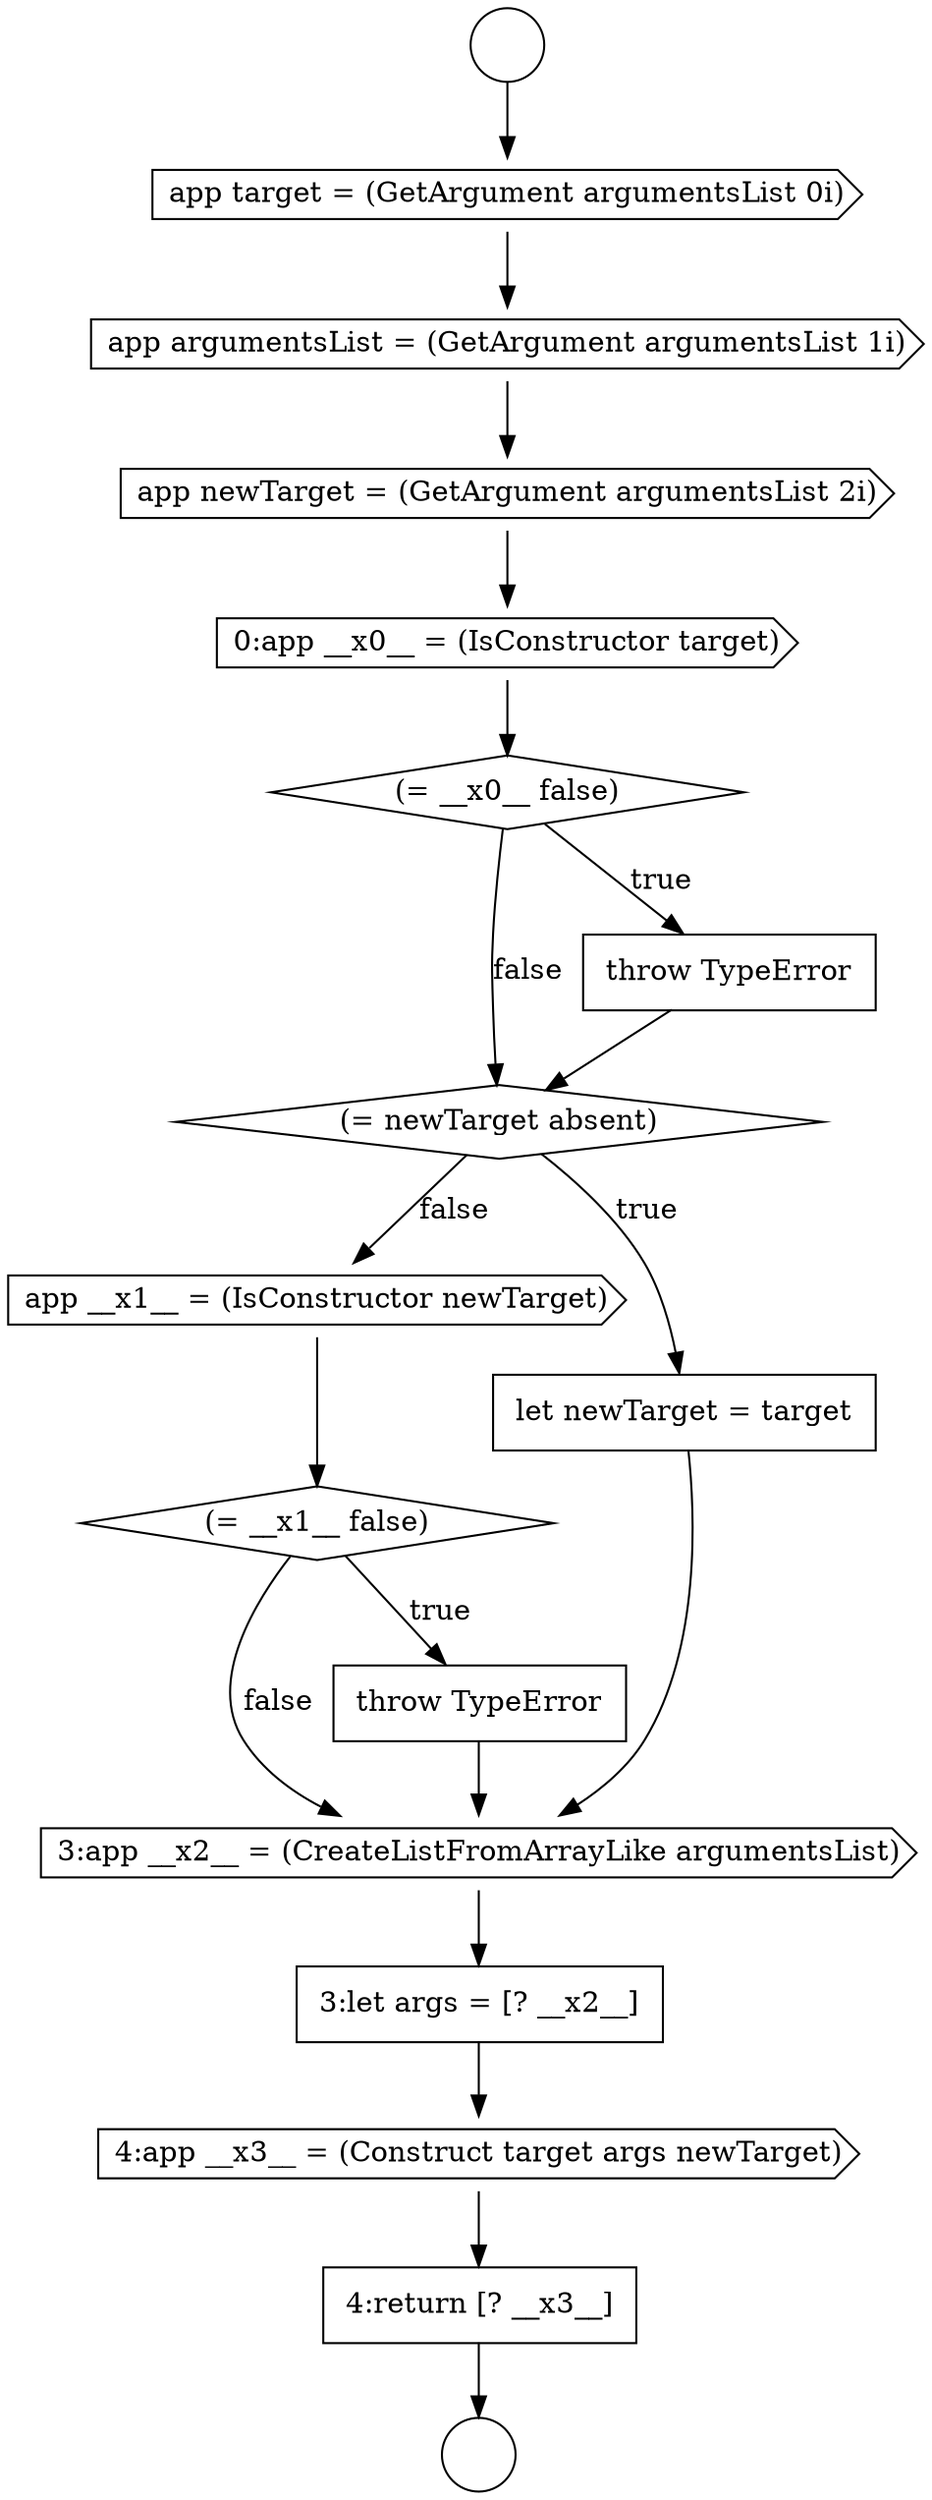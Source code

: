 digraph {
  node15859 [shape=diamond, label=<<font color="black">(= __x0__ false)</font>> color="black" fillcolor="white" style=filled]
  node15863 [shape=cds, label=<<font color="black">app __x1__ = (IsConstructor newTarget)</font>> color="black" fillcolor="white" style=filled]
  node15866 [shape=cds, label=<<font color="black">3:app __x2__ = (CreateListFromArrayLike argumentsList)</font>> color="black" fillcolor="white" style=filled]
  node15856 [shape=cds, label=<<font color="black">app argumentsList = (GetArgument argumentsList 1i)</font>> color="black" fillcolor="white" style=filled]
  node15858 [shape=cds, label=<<font color="black">0:app __x0__ = (IsConstructor target)</font>> color="black" fillcolor="white" style=filled]
  node15867 [shape=none, margin=0, label=<<font color="black">
    <table border="0" cellborder="1" cellspacing="0" cellpadding="10">
      <tr><td align="left">3:let args = [? __x2__]</td></tr>
    </table>
  </font>> color="black" fillcolor="white" style=filled]
  node15862 [shape=none, margin=0, label=<<font color="black">
    <table border="0" cellborder="1" cellspacing="0" cellpadding="10">
      <tr><td align="left">let newTarget = target</td></tr>
    </table>
  </font>> color="black" fillcolor="white" style=filled]
  node15857 [shape=cds, label=<<font color="black">app newTarget = (GetArgument argumentsList 2i)</font>> color="black" fillcolor="white" style=filled]
  node15853 [shape=circle label=" " color="black" fillcolor="white" style=filled]
  node15868 [shape=cds, label=<<font color="black">4:app __x3__ = (Construct target args newTarget)</font>> color="black" fillcolor="white" style=filled]
  node15861 [shape=diamond, label=<<font color="black">(= newTarget absent)</font>> color="black" fillcolor="white" style=filled]
  node15860 [shape=none, margin=0, label=<<font color="black">
    <table border="0" cellborder="1" cellspacing="0" cellpadding="10">
      <tr><td align="left">throw TypeError</td></tr>
    </table>
  </font>> color="black" fillcolor="white" style=filled]
  node15854 [shape=circle label=" " color="black" fillcolor="white" style=filled]
  node15865 [shape=none, margin=0, label=<<font color="black">
    <table border="0" cellborder="1" cellspacing="0" cellpadding="10">
      <tr><td align="left">throw TypeError</td></tr>
    </table>
  </font>> color="black" fillcolor="white" style=filled]
  node15855 [shape=cds, label=<<font color="black">app target = (GetArgument argumentsList 0i)</font>> color="black" fillcolor="white" style=filled]
  node15869 [shape=none, margin=0, label=<<font color="black">
    <table border="0" cellborder="1" cellspacing="0" cellpadding="10">
      <tr><td align="left">4:return [? __x3__]</td></tr>
    </table>
  </font>> color="black" fillcolor="white" style=filled]
  node15864 [shape=diamond, label=<<font color="black">(= __x1__ false)</font>> color="black" fillcolor="white" style=filled]
  node15864 -> node15865 [label=<<font color="black">true</font>> color="black"]
  node15864 -> node15866 [label=<<font color="black">false</font>> color="black"]
  node15869 -> node15854 [ color="black"]
  node15867 -> node15868 [ color="black"]
  node15853 -> node15855 [ color="black"]
  node15866 -> node15867 [ color="black"]
  node15856 -> node15857 [ color="black"]
  node15859 -> node15860 [label=<<font color="black">true</font>> color="black"]
  node15859 -> node15861 [label=<<font color="black">false</font>> color="black"]
  node15865 -> node15866 [ color="black"]
  node15868 -> node15869 [ color="black"]
  node15857 -> node15858 [ color="black"]
  node15861 -> node15862 [label=<<font color="black">true</font>> color="black"]
  node15861 -> node15863 [label=<<font color="black">false</font>> color="black"]
  node15862 -> node15866 [ color="black"]
  node15860 -> node15861 [ color="black"]
  node15855 -> node15856 [ color="black"]
  node15858 -> node15859 [ color="black"]
  node15863 -> node15864 [ color="black"]
}

